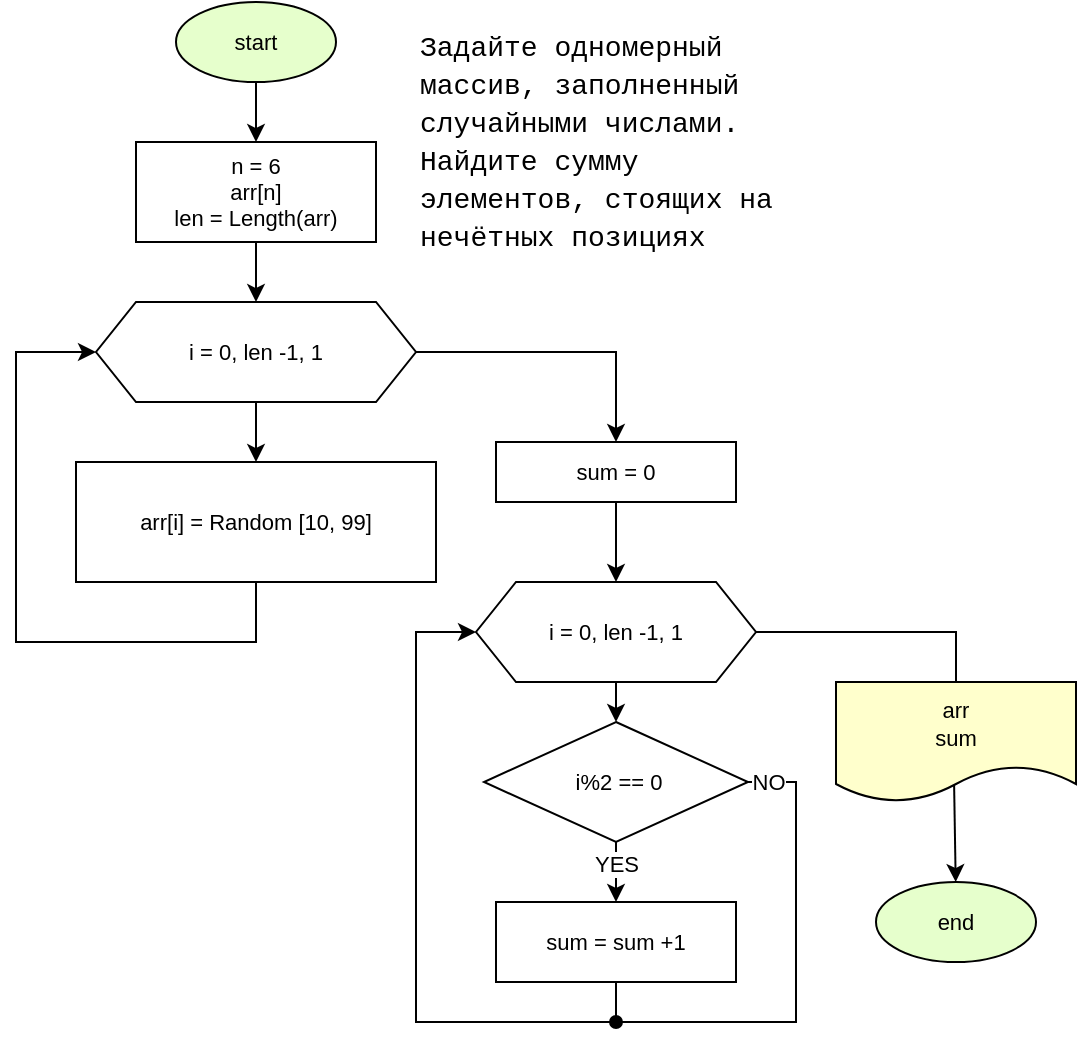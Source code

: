<mxfile scale="1.2" border="0">
    <diagram id="Aivqml-ADPJbA_GyeIOO" name="Page-1">
        <mxGraphModel dx="1135" dy="551" grid="1" gridSize="10" guides="1" tooltips="1" connect="1" arrows="1" fold="1" page="1" pageScale="1" pageWidth="827" pageHeight="1169" background="#FFFFFF" math="0" shadow="0">
            <root>
                <mxCell id="0"/>
                <mxCell id="1" parent="0"/>
                <mxCell id="76" value="" style="edgeStyle=none;rounded=0;orthogonalLoop=1;jettySize=auto;html=1;fillColor=#FFFFFF;strokeColor=#000000;fontColor=#000000;labelBackgroundColor=none;" edge="1" parent="1" source="77" target="79">
                    <mxGeometry relative="1" as="geometry"/>
                </mxCell>
                <mxCell id="77" value="start" style="ellipse;whiteSpace=wrap;html=1;fillColor=#E6FFCC;strokeColor=#000000;fontSize=11;fontColor=#000000;rounded=0;labelBackgroundColor=none;endArrow=classic;" vertex="1" parent="1">
                    <mxGeometry x="250" y="50" width="80" height="40" as="geometry"/>
                </mxCell>
                <mxCell id="78" value="" style="edgeStyle=none;rounded=0;orthogonalLoop=1;jettySize=auto;html=1;fillColor=#FFFFFF;strokeColor=#000000;fontColor=#000000;labelBackgroundColor=none;" edge="1" parent="1" source="79" target="82">
                    <mxGeometry relative="1" as="geometry"/>
                </mxCell>
                <mxCell id="79" value="n = 6&lt;br&gt;arr[n]&lt;br&gt;len = Length(arr)" style="rounded=0;whiteSpace=wrap;html=1;fontSize=11;fillColor=#FFFFFF;strokeColor=#000000;fontColor=#000000;labelBackgroundColor=none;endArrow=classic;" vertex="1" parent="1">
                    <mxGeometry x="230" y="120" width="120" height="50" as="geometry"/>
                </mxCell>
                <mxCell id="80" value="" style="edgeStyle=none;rounded=0;orthogonalLoop=1;jettySize=auto;html=1;fillColor=#FFFFFF;strokeColor=#000000;fontColor=#000000;labelBackgroundColor=none;" edge="1" parent="1" source="82" target="84">
                    <mxGeometry relative="1" as="geometry"/>
                </mxCell>
                <mxCell id="81" style="edgeStyle=none;rounded=0;orthogonalLoop=1;jettySize=auto;html=1;exitX=1;exitY=0.5;exitDx=0;exitDy=0;fillColor=#FFFFFF;strokeColor=#000000;fontColor=#000000;labelBackgroundColor=none;" edge="1" parent="1" source="82" target="96">
                    <mxGeometry relative="1" as="geometry">
                        <mxPoint x="465" y="260" as="targetPoint"/>
                        <Array as="points">
                            <mxPoint x="470" y="225"/>
                        </Array>
                    </mxGeometry>
                </mxCell>
                <mxCell id="82" value="i = 0, len -1, 1" style="shape=hexagon;perimeter=hexagonPerimeter2;whiteSpace=wrap;html=1;fixedSize=1;fontSize=11;fillColor=#FFFFFF;strokeColor=#000000;fontColor=#000000;rounded=0;labelBackgroundColor=none;endArrow=classic;" vertex="1" parent="1">
                    <mxGeometry x="210" y="200" width="160" height="50" as="geometry"/>
                </mxCell>
                <mxCell id="83" style="edgeStyle=none;rounded=0;orthogonalLoop=1;jettySize=auto;html=1;exitX=0.5;exitY=1;exitDx=0;exitDy=0;entryX=0;entryY=0.5;entryDx=0;entryDy=0;fillColor=#FFFFFF;strokeColor=#000000;fontColor=#000000;labelBackgroundColor=none;" edge="1" parent="1" source="84" target="82">
                    <mxGeometry relative="1" as="geometry">
                        <Array as="points">
                            <mxPoint x="290" y="370"/>
                            <mxPoint x="170" y="370"/>
                            <mxPoint x="170" y="225"/>
                        </Array>
                    </mxGeometry>
                </mxCell>
                <mxCell id="84" value="arr[i] = Random [10, 99]" style="whiteSpace=wrap;html=1;fontSize=11;fillColor=#FFFFFF;strokeColor=#000000;fontColor=#000000;rounded=0;labelBackgroundColor=none;endArrow=classic;" vertex="1" parent="1">
                    <mxGeometry x="200" y="280" width="180" height="60" as="geometry"/>
                </mxCell>
                <mxCell id="85" value="" style="edgeStyle=none;rounded=0;orthogonalLoop=1;jettySize=auto;html=1;fillColor=#FFFFFF;strokeColor=#000000;fontColor=#000000;labelBackgroundColor=none;" edge="1" parent="1" source="86" target="92">
                    <mxGeometry relative="1" as="geometry"/>
                </mxCell>
                <mxCell id="86" value="&lt;span&gt;i = 0, len -1, 1&lt;/span&gt;" style="shape=hexagon;perimeter=hexagonPerimeter2;whiteSpace=wrap;html=1;fixedSize=1;fontSize=11;fillColor=#FFFFFF;strokeColor=#000000;fontColor=#000000;rounded=0;labelBackgroundColor=none;endArrow=classic;" vertex="1" parent="1">
                    <mxGeometry x="400" y="340" width="140" height="50" as="geometry"/>
                </mxCell>
                <mxCell id="87" value="" style="edgeStyle=none;rounded=0;orthogonalLoop=1;jettySize=auto;html=1;fillColor=#FFFFFF;strokeColor=#000000;fontColor=#000000;labelBackgroundColor=none;" edge="1" parent="1" source="92" target="94">
                    <mxGeometry relative="1" as="geometry"/>
                </mxCell>
                <mxCell id="88" value="YES" style="edgeLabel;html=1;align=center;verticalAlign=middle;resizable=0;points=[];labelBackgroundColor=#FFFFFF;fontColor=#000000;" connectable="0" vertex="1" parent="87">
                    <mxGeometry x="-0.515" relative="1" as="geometry">
                        <mxPoint y="3" as="offset"/>
                    </mxGeometry>
                </mxCell>
                <mxCell id="89" style="edgeStyle=none;rounded=0;orthogonalLoop=1;jettySize=auto;html=1;exitX=1;exitY=0.5;exitDx=0;exitDy=0;entryX=0.5;entryY=0;entryDx=0;entryDy=0;fillColor=#FFFFFF;strokeColor=#000000;fontColor=#000000;labelBackgroundColor=none;" edge="1" parent="1" source="86" target="98">
                    <mxGeometry relative="1" as="geometry">
                        <Array as="points">
                            <mxPoint x="640" y="365"/>
                            <mxPoint x="640" y="440"/>
                        </Array>
                    </mxGeometry>
                </mxCell>
                <mxCell id="90" style="edgeStyle=none;rounded=0;orthogonalLoop=1;jettySize=auto;html=1;exitX=1;exitY=0.5;exitDx=0;exitDy=0;endArrow=oval;endFill=1;fillColor=#FFFFFF;strokeColor=#000000;fontColor=#000000;labelBackgroundColor=none;" edge="1" parent="1" source="92">
                    <mxGeometry relative="1" as="geometry">
                        <mxPoint x="470" y="560" as="targetPoint"/>
                        <Array as="points">
                            <mxPoint x="560" y="440"/>
                            <mxPoint x="560" y="560"/>
                        </Array>
                    </mxGeometry>
                </mxCell>
                <mxCell id="91" value="NO" style="edgeLabel;html=1;align=center;verticalAlign=middle;resizable=0;points=[];labelBackgroundColor=#FFFFFF;fontColor=#000000;" connectable="0" vertex="1" parent="90">
                    <mxGeometry x="-0.949" y="-2" relative="1" as="geometry">
                        <mxPoint x="4" y="-2" as="offset"/>
                    </mxGeometry>
                </mxCell>
                <mxCell id="92" value="&amp;nbsp;i%2 == 0" style="rhombus;whiteSpace=wrap;html=1;fontSize=11;fillColor=#FFFFFF;strokeColor=#000000;fontColor=#000000;rounded=0;labelBackgroundColor=none;endArrow=classic;" vertex="1" parent="1">
                    <mxGeometry x="404" y="410" width="132" height="60" as="geometry"/>
                </mxCell>
                <mxCell id="93" style="edgeStyle=none;rounded=0;orthogonalLoop=1;jettySize=auto;html=1;entryX=0;entryY=0.5;entryDx=0;entryDy=0;exitX=0.5;exitY=1;exitDx=0;exitDy=0;fillColor=#FFFFFF;strokeColor=#000000;fontColor=#000000;labelBackgroundColor=none;" edge="1" parent="1" source="94" target="86">
                    <mxGeometry relative="1" as="geometry">
                        <Array as="points">
                            <mxPoint x="470" y="560"/>
                            <mxPoint x="370" y="560"/>
                            <mxPoint x="370" y="365"/>
                        </Array>
                    </mxGeometry>
                </mxCell>
                <mxCell id="94" value="sum = sum +1" style="whiteSpace=wrap;html=1;fontSize=11;fillColor=#FFFFFF;strokeColor=#000000;fontColor=#000000;rounded=0;labelBackgroundColor=none;endArrow=classic;" vertex="1" parent="1">
                    <mxGeometry x="410" y="500" width="120" height="40" as="geometry"/>
                </mxCell>
                <mxCell id="95" value="" style="edgeStyle=none;rounded=0;orthogonalLoop=1;jettySize=auto;html=1;entryX=0.5;entryY=0;entryDx=0;entryDy=0;fillColor=#FFFFFF;strokeColor=#000000;fontColor=#000000;labelBackgroundColor=none;" edge="1" parent="1" source="96" target="86">
                    <mxGeometry relative="1" as="geometry"/>
                </mxCell>
                <mxCell id="96" value="sum = 0" style="rounded=0;whiteSpace=wrap;html=1;fontSize=11;fillColor=#FFFFFF;strokeColor=#000000;fontColor=#000000;labelBackgroundColor=none;endArrow=classic;" vertex="1" parent="1">
                    <mxGeometry x="410" y="270" width="120" height="30" as="geometry"/>
                </mxCell>
                <mxCell id="97" value="" style="edgeStyle=none;rounded=0;orthogonalLoop=1;jettySize=auto;html=1;exitX=0.492;exitY=0.839;exitDx=0;exitDy=0;exitPerimeter=0;fillColor=#FFFFFF;strokeColor=#000000;fontColor=#000000;labelBackgroundColor=none;" edge="1" parent="1" source="98" target="99">
                    <mxGeometry relative="1" as="geometry"/>
                </mxCell>
                <mxCell id="98" value="arr&lt;br&gt;sum" style="shape=document;whiteSpace=wrap;html=1;boundedLbl=1;fillColor=#FFFFCC;strokeColor=#000000;fontSize=11;fontColor=#000000;rounded=0;labelBackgroundColor=none;endArrow=classic;" vertex="1" parent="1">
                    <mxGeometry x="580" y="390" width="120" height="60" as="geometry"/>
                </mxCell>
                <mxCell id="99" value="end" style="ellipse;whiteSpace=wrap;html=1;fillColor=#E6FFCC;strokeColor=#000000;fontSize=11;fontColor=#000000;rounded=0;labelBackgroundColor=none;endArrow=classic;" vertex="1" parent="1">
                    <mxGeometry x="600" y="490" width="80" height="40" as="geometry"/>
                </mxCell>
                <mxCell id="132" value="&lt;div style=&quot;font-family: consolas, &amp;quot;courier new&amp;quot;, monospace; font-size: 14px; line-height: 19px;&quot;&gt;Задайте одномерный массив, заполненный случайными числами. Найдите сумму элементов, стоящих на нечётных позициях&lt;/div&gt;" style="text;html=1;strokeColor=none;fillColor=none;align=left;verticalAlign=middle;whiteSpace=wrap;rounded=0;labelBackgroundColor=#FFFFFF;fontColor=#000000;" vertex="1" parent="1">
                    <mxGeometry x="370" y="60" width="200" height="120" as="geometry"/>
                </mxCell>
            </root>
        </mxGraphModel>
    </diagram>
</mxfile>